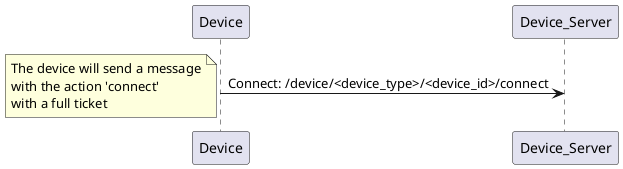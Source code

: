 @startuml
Device -> Device_Server: Connect: /device/<device_type>/<device_id>/connect
note left
    The device will send a message
    with the action 'connect'
    with a full ticket
end note
@enduml
